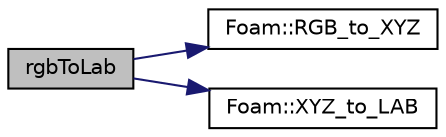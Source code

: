digraph "rgbToLab"
{
  bgcolor="transparent";
  edge [fontname="Helvetica",fontsize="10",labelfontname="Helvetica",labelfontsize="10"];
  node [fontname="Helvetica",fontsize="10",shape=record];
  rankdir="LR";
  Node1 [label="rgbToLab",height=0.2,width=0.4,color="black", fillcolor="grey75", style="filled" fontcolor="black"];
  Node1 -> Node2 [color="midnightblue",fontsize="10",style="solid",fontname="Helvetica"];
  Node2 [label="Foam::RGB_to_XYZ",height=0.2,width=0.4,color="black",URL="$namespaceFoam.html#aef73e7f2a0e271555dbede8217fe650a"];
  Node1 -> Node3 [color="midnightblue",fontsize="10",style="solid",fontname="Helvetica"];
  Node3 [label="Foam::XYZ_to_LAB",height=0.2,width=0.4,color="black",URL="$namespaceFoam.html#a3da23d3e7b15f54b47a83613f85051ad"];
}
